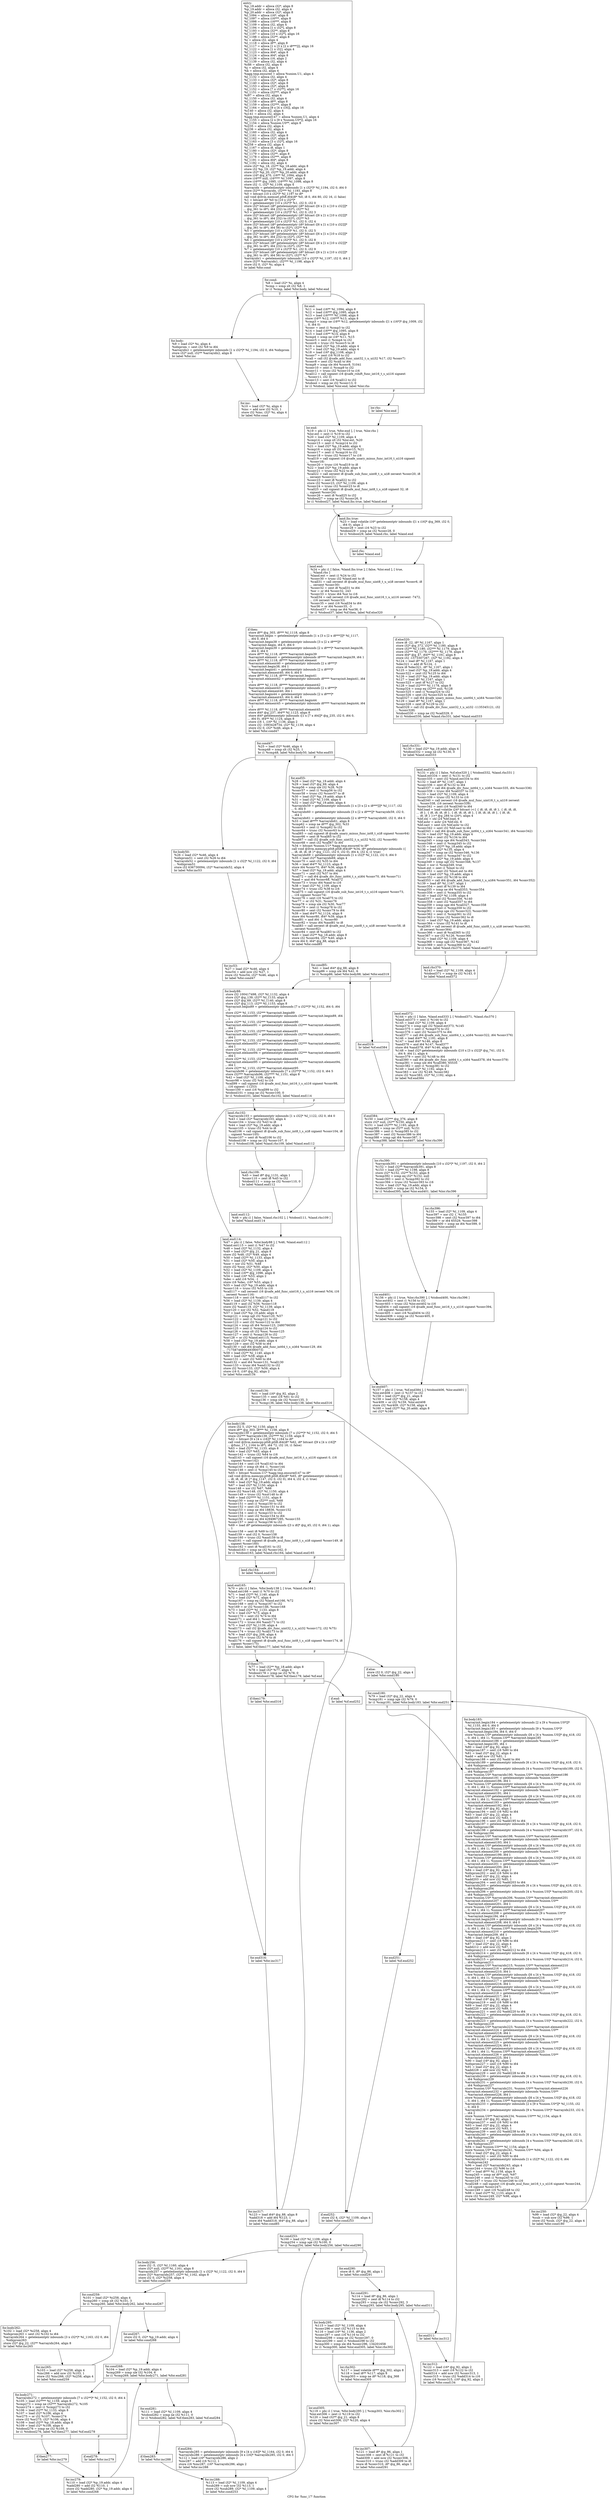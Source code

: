 digraph "CFG for 'func_17' function" {
	label="CFG for 'func_17' function";

	Node0xa60fae0 [shape=record,label="{entry:\l  %p_18.addr = alloca i32*, align 8\l  %p_19.addr = alloca i32, align 4\l  %p_20.addr = alloca i32*, align 8\l  %l_1094 = alloca i16*, align 8\l  %l_1097 = alloca i16***, align 8\l  %l_1098 = alloca i16***, align 8\l  %l_1109 = alloca i32, align 4\l  %l_1194 = alloca [1 x i32*], align 8\l  %l_1193 = alloca i32**, align 8\l  %l_1197 = alloca [10 x i32*], align 16\l  %l_1198 = alloca i32**, align 8\l  %i = alloca i32, align 4\l  %l_1118 = alloca i8**, align 8\l  %l_1117 = alloca [1 x [3 x [2 x i8***]]], align 16\l  %l_1122 = alloca [1 x i32], align 4\l  %l_1123 = alloca i64*, align 8\l  %l_1124 = alloca i64*, align 8\l  %l_1136 = alloca i16, align 2\l  %l_1139 = alloca i32, align 4\l  %i46 = alloca i32, align 4\l  %j = alloca i32, align 4\l  %k = alloca i32, align 4\l  %agg.tmp.ensured = alloca %union.U1, align 4\l  %l_1132 = alloca i32, align 4\l  %l_1133 = alloca i32*, align 8\l  %l_1140 = alloca i32*, align 8\l  %l_1153 = alloca i32*, align 8\l  %l_1152 = alloca [7 x i32**], align 16\l  %l_1151 = alloca i32***, align 8\l  %i97 = alloca i32, align 4\l  %l_1150 = alloca i32, align 4\l  %l_1158 = alloca i8**, align 8\l  %l_1159 = alloca i32***, align 8\l  %l_1164 = alloca [9 x [4 x i16]], align 16\l  %i140 = alloca i32, align 4\l  %j141 = alloca i32, align 4\l  %agg.tmp.ensured147 = alloca %union.U1, align 4\l  %l_1155 = alloca [2 x [9 x %union.U0*]], align 16\l  %l_1154 = alloca %union.U0**, align 8\l  %i235 = alloca i32, align 4\l  %j236 = alloca i32, align 4\l  %l_1160 = alloca i32, align 4\l  %l_1161 = alloca i32*, align 8\l  %l_1162 = alloca i32*, align 8\l  %l_1163 = alloca [3 x i32*], align 16\l  %i258 = alloca i32, align 4\l  %l_1167 = alloca i8, align 1\l  %l_1180 = alloca i32*, align 8\l  %l_1179 = alloca i32**, align 8\l  %l_1178 = alloca i32***, align 8\l  %l_1191 = alloca i64*, align 8\l  %l_1192 = alloca i32, align 4\l  store i32* %p_18, i32** %p_18.addr, align 8\l  store i32 %p_19, i32* %p_19.addr, align 4\l  store i32* %p_20, i32** %p_20.addr, align 8\l  store i16* @g_470, i16** %l_1094, align 8\l  store i16*** null, i16**** %l_1097, align 8\l  store i16*** @g_1095, i16**** %l_1098, align 8\l  store i32 -1, i32* %l_1109, align 4\l  %arrayidx = getelementptr inbounds [1 x i32*]* %l_1194, i32 0, i64 0\l  store i32** %arrayidx, i32*** %l_1193, align 8\l  %0 = bitcast [10 x i32*]* %l_1197 to i8*\l  call void @llvm.memset.p0i8.i64(i8* %0, i8 0, i64 80, i32 16, i1 false)\l  %1 = bitcast i8* %0 to [10 x i32*]*\l  %2 = getelementptr [10 x i32*]* %1, i32 0, i32 0\l  store i32* bitcast (i8* getelementptr (i8* bitcast ([6 x [1 x [10 x i32]]]*\l... @g_361 to i8*), i64 232) to i32*), i32** %2\l  %3 = getelementptr [10 x i32*]* %1, i32 0, i32 3\l  store i32* bitcast (i8* getelementptr (i8* bitcast ([6 x [1 x [10 x i32]]]*\l... @g_361 to i8*), i64 232) to i32*), i32** %3\l  %4 = getelementptr [10 x i32*]* %1, i32 0, i32 4\l  store i32* bitcast (i8* getelementptr (i8* bitcast ([6 x [1 x [10 x i32]]]*\l... @g_361 to i8*), i64 56) to i32*), i32** %4\l  %5 = getelementptr [10 x i32*]* %1, i32 0, i32 5\l  store i32* bitcast (i8* getelementptr (i8* bitcast ([6 x [1 x [10 x i32]]]*\l... @g_361 to i8*), i64 232) to i32*), i32** %5\l  %6 = getelementptr [10 x i32*]* %1, i32 0, i32 8\l  store i32* bitcast (i8* getelementptr (i8* bitcast ([6 x [1 x [10 x i32]]]*\l... @g_361 to i8*), i64 232) to i32*), i32** %6\l  %7 = getelementptr [10 x i32*]* %1, i32 0, i32 9\l  store i32* bitcast (i8* getelementptr (i8* bitcast ([6 x [1 x [10 x i32]]]*\l... @g_361 to i8*), i64 56) to i32*), i32** %7\l  %arrayidx1 = getelementptr inbounds [10 x i32*]* %l_1197, i32 0, i64 2\l  store i32** %arrayidx1, i32*** %l_1198, align 8\l  store i32 0, i32* %i, align 4\l  br label %for.cond\l}"];
	Node0xa60fae0 -> Node0xa60fb10;
	Node0xa60fb10 [shape=record,label="{for.cond:                                         \l  %8 = load i32* %i, align 4\l  %cmp = icmp slt i32 %8, 1\l  br i1 %cmp, label %for.body, label %for.end\l|{<s0>T|<s1>F}}"];
	Node0xa60fb10:s0 -> Node0xa60fb40;
	Node0xa60fb10:s1 -> Node0xa60fba0;
	Node0xa60fb40 [shape=record,label="{for.body:                                         \l  %9 = load i32* %i, align 4\l  %idxprom = sext i32 %9 to i64\l  %arrayidx2 = getelementptr inbounds [1 x i32*]* %l_1194, i32 0, i64 %idxprom\l  store i32* null, i32** %arrayidx2, align 8\l  br label %for.inc\l}"];
	Node0xa60fb40 -> Node0xa60fb70;
	Node0xa60fb70 [shape=record,label="{for.inc:                                          \l  %10 = load i32* %i, align 4\l  %inc = add nsw i32 %10, 1\l  store i32 %inc, i32* %i, align 4\l  br label %for.cond\l}"];
	Node0xa60fb70 -> Node0xa60fb10;
	Node0xa60fba0 [shape=record,label="{for.end:                                          \l  %11 = load i16** %l_1094, align 8\l  %12 = load i16*** @g_1095, align 8\l  %13 = load i16**** %l_1098, align 8\l  store i16** %12, i16*** %13, align 8\l  %cmp3 = icmp ne i16** %12, getelementptr inbounds ([1 x i16*]* @g_1009, i32\l... 0, i64 0)\l  %conv = zext i1 %cmp3 to i32\l  %14 = load i16*** @g_1095, align 8\l  %15 = load i16** %14, align 8\l  %cmp4 = icmp ne i16* %11, %15\l  %conv5 = zext i1 %cmp4 to i32\l  %conv6 = trunc i32 %conv5 to i8\l  %16 = load i32* %p_19.addr, align 4\l  %17 = load i32* %p_19.addr, align 4\l  %18 = load i16* @g_1108, align 2\l  %conv7 = zext i16 %18 to i32\l  %call = call i32 @safe_add_func_uint32_t_u_u(i32 %17, i32 %conv7)\l  %conv8 = zext i32 %call to i64\l  %cmp9 = icmp sle i64 %conv8, 51041\l  %conv10 = zext i1 %cmp9 to i32\l  %conv11 = trunc i32 %conv10 to i16\l  %call12 = call signext i16 @safe_rshift_func_int16_t_s_u(i16 signext\l... %conv11, i32 3)\l  %conv13 = sext i16 %call12 to i32\l  %tobool = icmp ne i32 %conv13, 0\l  br i1 %tobool, label %lor.end, label %lor.rhs\l|{<s0>T|<s1>F}}"];
	Node0xa60fba0:s0 -> Node0xa60fc00;
	Node0xa60fba0:s1 -> Node0xa60fbd0;
	Node0xa60fbd0 [shape=record,label="{lor.rhs:                                          \l  br label %lor.end\l}"];
	Node0xa60fbd0 -> Node0xa60fc00;
	Node0xa60fc00 [shape=record,label="{lor.end:                                          \l  %19 = phi i1 [ true, %for.end ], [ true, %lor.rhs ]\l  %lor.ext = zext i1 %19 to i32\l  %20 = load i32* %l_1109, align 4\l  %cmp14 = icmp slt i32 %lor.ext, %20\l  %conv15 = zext i1 %cmp14 to i32\l  %21 = load i32* %p_19.addr, align 4\l  %cmp16 = icmp ult i32 %conv15, %21\l  %conv17 = zext i1 %cmp16 to i32\l  %conv18 = trunc i32 %conv17 to i16\l  %call19 = call signext i16 @safe_unary_minus_func_int16_t_s(i16 signext\l... %conv18)\l  %conv20 = trunc i16 %call19 to i8\l  %22 = load i32* %p_19.addr, align 4\l  %conv21 = trunc i32 %22 to i8\l  %call22 = call zeroext i8 @safe_sub_func_uint8_t_u_u(i8 zeroext %conv20, i8\l... zeroext %conv21)\l  %conv23 = zext i8 %call22 to i32\l  store i32 %conv23, i32* %l_1109, align 4\l  %conv24 = trunc i32 %conv23 to i8\l  %call25 = call signext i8 @safe_mul_func_int8_t_s_s(i8 signext 32, i8\l... signext %conv24)\l  %conv26 = sext i8 %call25 to i32\l  %tobool27 = icmp ne i32 %conv26, 0\l  br i1 %tobool27, label %land.lhs.true, label %land.end\l|{<s0>T|<s1>F}}"];
	Node0xa60fc00:s0 -> Node0xa60fc30;
	Node0xa60fc00:s1 -> Node0xa60fc90;
	Node0xa60fc30 [shape=record,label="{land.lhs.true:                                    \l  %23 = load volatile i16* getelementptr inbounds ([1 x i16]* @g_369, i32 0,\l... i64 0), align 2\l  %conv28 = zext i16 %23 to i32\l  %tobool29 = icmp ne i32 %conv28, 0\l  br i1 %tobool29, label %land.rhs, label %land.end\l|{<s0>T|<s1>F}}"];
	Node0xa60fc30:s0 -> Node0xa60fc60;
	Node0xa60fc30:s1 -> Node0xa60fc90;
	Node0xa60fc60 [shape=record,label="{land.rhs:                                         \l  br label %land.end\l}"];
	Node0xa60fc60 -> Node0xa60fc90;
	Node0xa60fc90 [shape=record,label="{land.end:                                         \l  %24 = phi i1 [ false, %land.lhs.true ], [ false, %lor.end ], [ true,\l... %land.rhs ]\l  %land.ext = zext i1 %24 to i32\l  %conv30 = trunc i32 %land.ext to i8\l  %call31 = call zeroext i8 @safe_mul_func_uint8_t_u_u(i8 zeroext %conv6, i8\l... zeroext %conv30)\l  %conv32 = zext i8 %call31 to i64\l  %or = or i64 %conv32, 243\l  %conv33 = trunc i64 %or to i16\l  %call34 = call zeroext i16 @safe_mul_func_uint16_t_u_u(i16 zeroext -7472,\l... i16 zeroext %conv33)\l  %conv35 = zext i16 %call34 to i64\l  %or36 = or i64 %conv35, -3\l  %tobool37 = icmp ne i64 %or36, 0\l  br i1 %tobool37, label %if.then, label %if.else320\l|{<s0>T|<s1>F}}"];
	Node0xa60fc90:s0 -> Node0xa60fcc0;
	Node0xa60fc90:s1 -> Node0xa610620;
	Node0xa60fcc0 [shape=record,label="{if.then:                                          \l  store i8** @g_303, i8*** %l_1118, align 8\l  %arrayinit.begin = getelementptr inbounds [1 x [3 x [2 x i8***]]]* %l_1117,\l... i64 0, i64 0\l  %arrayinit.begin38 = getelementptr inbounds [3 x [2 x i8***]]*\l... %arrayinit.begin, i64 0, i64 0\l  %arrayinit.begin39 = getelementptr inbounds [2 x i8***]* %arrayinit.begin38,\l... i64 0, i64 0\l  store i8*** %l_1118, i8**** %arrayinit.begin39\l  %arrayinit.element = getelementptr inbounds i8**** %arrayinit.begin39, i64 1\l  store i8*** %l_1118, i8**** %arrayinit.element\l  %arrayinit.element40 = getelementptr inbounds [2 x i8***]*\l... %arrayinit.begin38, i64 1\l  %arrayinit.begin41 = getelementptr inbounds [2 x i8***]*\l... %arrayinit.element40, i64 0, i64 0\l  store i8*** %l_1118, i8**** %arrayinit.begin41\l  %arrayinit.element42 = getelementptr inbounds i8**** %arrayinit.begin41, i64\l... 1\l  store i8*** %l_1118, i8**** %arrayinit.element42\l  %arrayinit.element43 = getelementptr inbounds [2 x i8***]*\l... %arrayinit.element40, i64 1\l  %arrayinit.begin44 = getelementptr inbounds [2 x i8***]*\l... %arrayinit.element43, i64 0, i64 0\l  store i8*** %l_1118, i8**** %arrayinit.begin44\l  %arrayinit.element45 = getelementptr inbounds i8**** %arrayinit.begin44, i64\l... 1\l  store i8*** %l_1118, i8**** %arrayinit.element45\l  store i64* @g_237, i64** %l_1123, align 8\l  store i64* getelementptr inbounds ([1 x [7 x i64]]* @g_235, i32 0, i64 0,\l... i64 0), i64** %l_1124, align 8\l  store i16 1, i16* %l_1136, align 2\l  store i32 -1093428734, i32* %l_1139, align 4\l  store i32 0, i32* %i46, align 4\l  br label %for.cond47\l}"];
	Node0xa60fcc0 -> Node0xa60fcf0;
	Node0xa60fcf0 [shape=record,label="{for.cond47:                                       \l  %25 = load i32* %i46, align 4\l  %cmp48 = icmp slt i32 %25, 1\l  br i1 %cmp48, label %for.body50, label %for.end55\l|{<s0>T|<s1>F}}"];
	Node0xa60fcf0:s0 -> Node0xa60fd20;
	Node0xa60fcf0:s1 -> Node0xa60fd80;
	Node0xa60fd20 [shape=record,label="{for.body50:                                       \l  %26 = load i32* %i46, align 4\l  %idxprom51 = sext i32 %26 to i64\l  %arrayidx52 = getelementptr inbounds [1 x i32]* %l_1122, i32 0, i64\l... %idxprom51\l  store i32 636730094, i32* %arrayidx52, align 4\l  br label %for.inc53\l}"];
	Node0xa60fd20 -> Node0xa60fd50;
	Node0xa60fd50 [shape=record,label="{for.inc53:                                        \l  %27 = load i32* %i46, align 4\l  %inc54 = add nsw i32 %27, 1\l  store i32 %inc54, i32* %i46, align 4\l  br label %for.cond47\l}"];
	Node0xa60fd50 -> Node0xa60fcf0;
	Node0xa60fd80 [shape=record,label="{for.end55:                                        \l  %28 = load i32* %p_19.addr, align 4\l  %29 = load i32* @g_69, align 4\l  %cmp56 = icmp ule i32 %28, %29\l  %conv57 = zext i1 %cmp56 to i32\l  %conv58 = trunc i32 %conv57 to i8\l  %30 = load i32* %p_19.addr, align 4\l  %31 = load i32* %l_1109, align 4\l  %32 = load i32* %p_19.addr, align 4\l  %arrayidx59 = getelementptr inbounds [1 x [3 x [2 x i8***]]]* %l_1117, i32\l... 0, i64 0\l  %arrayidx60 = getelementptr inbounds [3 x [2 x i8***]]* %arrayidx59, i32 0,\l... i64 1\l  %arrayidx61 = getelementptr inbounds [2 x i8***]* %arrayidx60, i32 0, i64 0\l  %33 = load i8**** %arrayidx61, align 8\l  %cmp62 = icmp ne i8*** @g_302, %33\l  %conv63 = zext i1 %cmp62 to i32\l  %conv64 = trunc i32 %conv63 to i8\l  %call65 = call signext i8 @safe_unary_minus_func_int8_t_s(i8 signext %conv64)\l  %conv66 = sext i8 %call65 to i32\l  %call67 = call i32 @safe_sub_func_uint32_t_u_u(i32 %32, i32 %conv66)\l  %conv68 = zext i32 %call67 to i64\l  %34 = bitcast %union.U1* %agg.tmp.ensured to i8*\l  call void @llvm.memcpy.p0i8.p0i8.i64(i8* %34, i8* getelementptr inbounds (\{\l... i8, i8, i8, i8 \}* @g_1121, i32 0, i32 0), i64 4, i32 4, i1 true)\l  %arrayidx69 = getelementptr inbounds [1 x i32]* %l_1122, i32 0, i64 0\l  %35 = load i32* %arrayidx69, align 4\l  %conv70 = sext i32 %35 to i64\l  %36 = load i64** %l_1123, align 8\l  store i64 %conv70, i64* %36, align 8\l  %37 = load i32* %p_19.addr, align 4\l  %conv71 = zext i32 %37 to i64\l  %call72 = call i64 @safe_div_func_int64_t_s_s(i64 %conv70, i64 %conv71)\l  %and = and i64 %conv68, %call72\l  %conv73 = trunc i64 %and to i16\l  %38 = load i32* %l_1109, align 4\l  %conv74 = trunc i32 %38 to i16\l  %call75 = call signext i16 @safe_sub_func_int16_t_s_s(i16 signext %conv73,\l... i16 signext %conv74)\l  %conv76 = sext i16 %call75 to i32\l  %or77 = or i32 %31, %conv76\l  %cmp78 = icmp ule i32 %30, %or77\l  %conv79 = zext i1 %cmp78 to i32\l  %conv80 = sext i32 %conv79 to i64\l  %39 = load i64** %l_1124, align 8\l  store i64 %conv80, i64* %39, align 8\l  %and81 = and i64 -1, %conv80\l  %conv82 = trunc i64 %and81 to i8\l  %call83 = call zeroext i8 @safe_mul_func_uint8_t_u_u(i8 zeroext %conv58, i8\l... zeroext %conv82)\l  %conv84 = zext i8 %call83 to i32\l  %40 = load i32** %p_18.addr, align 8\l  store i32 %conv84, i32* %40, align 4\l  store i64 0, i64* @g_88, align 8\l  br label %for.cond85\l}"];
	Node0xa60fd80 -> Node0xa60fdb0;
	Node0xa60fdb0 [shape=record,label="{for.cond85:                                       \l  %41 = load i64* @g_88, align 8\l  %cmp86 = icmp ule i64 %41, 6\l  br i1 %cmp86, label %for.body88, label %for.end319\l|{<s0>T|<s1>F}}"];
	Node0xa60fdb0:s0 -> Node0xa60fde0;
	Node0xa60fdb0:s1 -> Node0xa6105f0;
	Node0xa60fde0 [shape=record,label="{for.body88:                                       \l  store i32 100417498, i32* %l_1132, align 4\l  store i32* @g_139, i32** %l_1133, align 8\l  store i32* @g_69, i32** %l_1140, align 8\l  store i32* @g_113, i32** %l_1153, align 8\l  %arrayinit.begin89 = getelementptr inbounds [7 x i32**]* %l_1152, i64 0, i64\l... 0\l  store i32** %l_1153, i32*** %arrayinit.begin89\l  %arrayinit.element90 = getelementptr inbounds i32*** %arrayinit.begin89, i64\l... 1\l  store i32** %l_1153, i32*** %arrayinit.element90\l  %arrayinit.element91 = getelementptr inbounds i32*** %arrayinit.element90,\l... i64 1\l  store i32** %l_1153, i32*** %arrayinit.element91\l  %arrayinit.element92 = getelementptr inbounds i32*** %arrayinit.element91,\l... i64 1\l  store i32** %l_1153, i32*** %arrayinit.element92\l  %arrayinit.element93 = getelementptr inbounds i32*** %arrayinit.element92,\l... i64 1\l  store i32** %l_1153, i32*** %arrayinit.element93\l  %arrayinit.element94 = getelementptr inbounds i32*** %arrayinit.element93,\l... i64 1\l  store i32** %l_1153, i32*** %arrayinit.element94\l  %arrayinit.element95 = getelementptr inbounds i32*** %arrayinit.element94,\l... i64 1\l  store i32** %l_1153, i32*** %arrayinit.element95\l  %arrayidx96 = getelementptr inbounds [7 x i32**]* %l_1152, i32 0, i64 5\l  store i32*** %arrayidx96, i32**** %l_1151, align 8\l  %42 = load i32* %l_1109, align 4\l  %conv98 = trunc i32 %42 to i16\l  %call99 = call signext i16 @safe_mul_func_int16_t_s_s(i16 signext %conv98,\l... i16 signext -11253)\l  %conv100 = sext i16 %call99 to i32\l  %tobool101 = icmp ne i32 %conv100, 0\l  br i1 %tobool101, label %land.rhs102, label %land.end114\l|{<s0>T|<s1>F}}"];
	Node0xa60fde0:s0 -> Node0xa60fe10;
	Node0xa60fde0:s1 -> Node0xa60fea0;
	Node0xa60fe10 [shape=record,label="{land.rhs102:                                      \l  %arrayidx103 = getelementptr inbounds [1 x i32]* %l_1122, i32 0, i64 0\l  %43 = load i32* %arrayidx103, align 4\l  %conv104 = trunc i32 %43 to i8\l  %44 = load i32* %p_19.addr, align 4\l  %conv105 = trunc i32 %44 to i8\l  %call106 = call signext i8 @safe_sub_func_int8_t_s_s(i8 signext %conv104, i8\l... signext %conv105)\l  %conv107 = sext i8 %call106 to i32\l  %tobool108 = icmp ne i32 %conv107, 0\l  br i1 %tobool108, label %land.rhs109, label %land.end112\l|{<s0>T|<s1>F}}"];
	Node0xa60fe10:s0 -> Node0xa60fe40;
	Node0xa60fe10:s1 -> Node0xa60fe70;
	Node0xa60fe40 [shape=record,label="{land.rhs109:                                      \l  %45 = load i8* @g_1131, align 1\l  %conv110 = zext i8 %45 to i32\l  %tobool111 = icmp ne i32 %conv110, 0\l  br label %land.end112\l}"];
	Node0xa60fe40 -> Node0xa60fe70;
	Node0xa60fe70 [shape=record,label="{land.end112:                                      \l  %46 = phi i1 [ false, %land.rhs102 ], [ %tobool111, %land.rhs109 ]\l  br label %land.end114\l}"];
	Node0xa60fe70 -> Node0xa60fea0;
	Node0xa60fea0 [shape=record,label="{land.end114:                                      \l  %47 = phi i1 [ false, %for.body88 ], [ %46, %land.end112 ]\l  %land.ext115 = zext i1 %47 to i32\l  %48 = load i32* %l_1132, align 4\l  %49 = load i32** @g_21, align 8\l  store i32 %48, i32* %49, align 4\l  %50 = load i32** %l_1133, align 8\l  %51 = load i32* %50, align 4\l  %xor = xor i32 %51, %48\l  store i32 %xor, i32* %50, align 4\l  %52 = load i32* %l_1109, align 4\l  %53 = load i16** @g_1096, align 8\l  %54 = load i16* %53, align 2\l  %dec = add i16 %54, -1\l  store i16 %dec, i16* %53, align 2\l  %55 = load i32* %p_19.addr, align 4\l  %conv116 = trunc i32 %55 to i16\l  %call117 = call zeroext i16 @safe_add_func_uint16_t_u_u(i16 zeroext %54, i16\l... zeroext %conv116)\l  %conv118 = zext i16 %call117 to i32\l  %56 = load i32* %l_1139, align 4\l  %and119 = and i32 %56, %conv118\l  store i32 %and119, i32* %l_1139, align 4\l  %xor120 = xor i32 %52, %and119\l  %57 = load i32* %p_19.addr, align 4\l  %cmp121 = icmp ugt i32 %xor120, %57\l  %conv122 = zext i1 %cmp121 to i32\l  %conv123 = sext i32 %conv122 to i64\l  %cmp124 = icmp slt i64 %conv123, 2480766500\l  %conv125 = zext i1 %cmp124 to i32\l  %cmp126 = icmp slt i32 %xor, %conv125\l  %conv127 = zext i1 %cmp126 to i32\l  %or128 = or i32 %land.ext115, %conv127\l  %58 = load i32* %p_19.addr, align 4\l  %conv129 = zext i32 %58 to i64\l  %call130 = call i64 @safe_add_func_int64_t_s_s(i64 %conv129, i64\l... -7175874699649390073)\l  %59 = load i32** %l_1140, align 8\l  %60 = load i32* %59, align 4\l  %conv131 = sext i32 %60 to i64\l  %and132 = and i64 %conv131, %call130\l  %conv133 = trunc i64 %and132 to i32\l  store i32 %conv133, i32* %59, align 4\l  store i16 0, i16* @g_92, align 2\l  br label %for.cond134\l}"];
	Node0xa60fea0 -> Node0xa60fed0;
	Node0xa60fed0 [shape=record,label="{for.cond134:                                      \l  %61 = load i16* @g_92, align 2\l  %conv135 = sext i16 %61 to i32\l  %cmp136 = icmp sle i32 %conv135, 3\l  br i1 %cmp136, label %for.body138, label %for.end316\l|{<s0>T|<s1>F}}"];
	Node0xa60fed0:s0 -> Node0xa60ff00;
	Node0xa60fed0:s1 -> Node0xa610590;
	Node0xa60ff00 [shape=record,label="{for.body138:                                      \l  store i32 5, i32* %l_1150, align 4\l  store i8** @g_303, i8*** %l_1158, align 8\l  %arrayidx139 = getelementptr inbounds [7 x i32**]* %l_1152, i32 0, i64 5\l  store i32*** %arrayidx139, i32**** %l_1159, align 8\l  %62 = bitcast [9 x [4 x i16]]* %l_1164 to i8*\l  call void @llvm.memcpy.p0i8.p0i8.i64(i8* %62, i8* bitcast ([9 x [4 x i16]]*\l... @func_17.l_1164 to i8*), i64 72, i32 16, i1 false)\l  %63 = load i32** %l_1133, align 8\l  %64 = load i32* %63, align 4\l  %conv142 = trunc i32 %64 to i16\l  %call143 = call signext i16 @safe_mul_func_int16_t_s_s(i16 signext 0, i16\l... signext %conv142)\l  %conv144 = sext i16 %call143 to i64\l  %cmp145 = icmp slt i64 -1, %conv144\l  %conv146 = zext i1 %cmp145 to i32\l  %65 = bitcast %union.U1* %agg.tmp.ensured147 to i8*\l  call void @llvm.memcpy.p0i8.p0i8.i64(i8* %65, i8* getelementptr inbounds (\{\l... i8, i8, i8, i8 \}* @g_1147, i32 0, i32 0), i64 4, i32 4, i1 true)\l  %66 = load i32* %p_19.addr, align 4\l  %67 = load i32* %l_1150, align 4\l  %xor148 = xor i32 %67, %66\l  store i32 %xor148, i32* %l_1150, align 4\l  %conv149 = trunc i32 %xor148 to i8\l  %68 = load i32**** %l_1151, align 8\l  %cmp150 = icmp ne i32*** null, %68\l  %conv151 = zext i1 %cmp150 to i32\l  %conv152 = sext i32 %conv151 to i64\l  %cmp153 = icmp ne i64 18836, %conv152\l  %conv154 = zext i1 %cmp153 to i32\l  %conv155 = sext i32 %conv154 to i64\l  %cmp156 = icmp eq i64 4294967295, %conv155\l  %conv157 = zext i1 %cmp156 to i32\l  %69 = load i8* getelementptr inbounds ([3 x i8]* @g_45, i32 0, i64 1), align\l... 1\l  %conv158 = sext i8 %69 to i32\l  %and159 = and i32 0, %conv158\l  %conv160 = trunc i32 %and159 to i8\l  %call161 = call signext i8 @safe_mul_func_int8_t_s_s(i8 signext %conv149, i8\l... signext %conv160)\l  %conv162 = sext i8 %call161 to i32\l  %tobool163 = icmp ne i32 %conv162, 0\l  br i1 %tobool163, label %land.rhs164, label %land.end165\l|{<s0>T|<s1>F}}"];
	Node0xa60ff00:s0 -> Node0xa60ff30;
	Node0xa60ff00:s1 -> Node0xa60ff60;
	Node0xa60ff30 [shape=record,label="{land.rhs164:                                      \l  br label %land.end165\l}"];
	Node0xa60ff30 -> Node0xa60ff60;
	Node0xa60ff60 [shape=record,label="{land.end165:                                      \l  %70 = phi i1 [ false, %for.body138 ], [ true, %land.rhs164 ]\l  %land.ext166 = zext i1 %70 to i32\l  %71 = load i32** %l_1140, align 8\l  %72 = load i32* %71, align 4\l  %cmp167 = icmp eq i32 %land.ext166, %72\l  %conv168 = zext i1 %cmp167 to i32\l  %or169 = or i32 %conv146, %conv168\l  %73 = load i32** %l_1133, align 8\l  %74 = load i32* %73, align 4\l  %conv170 = sext i32 %74 to i64\l  %and171 = and i64 1, %conv170\l  %conv172 = trunc i64 %and171 to i32\l  %75 = load i32* %l_1139, align 4\l  %call173 = call i32 @safe_div_func_uint32_t_u_u(i32 %conv172, i32 %75)\l  %conv174 = trunc i32 %call173 to i8\l  %76 = load i32* @g_208, align 4\l  %conv175 = trunc i32 %76 to i8\l  %call176 = call signext i8 @safe_mul_func_int8_t_s_s(i8 signext %conv174, i8\l... signext %conv175)\l  br i1 false, label %if.then177, label %if.else\l|{<s0>T|<s1>F}}"];
	Node0xa60ff60:s0 -> Node0xa60ff90;
	Node0xa60ff60:s1 -> Node0xa610020;
	Node0xa60ff90 [shape=record,label="{if.then177:                                       \l  %77 = load i32** %p_18.addr, align 8\l  %78 = load i32* %77, align 4\l  %tobool178 = icmp ne i32 %78, 0\l  br i1 %tobool178, label %if.then179, label %if.end\l|{<s0>T|<s1>F}}"];
	Node0xa60ff90:s0 -> Node0xa60ffc0;
	Node0xa60ff90:s1 -> Node0xa60fff0;
	Node0xa60ffc0 [shape=record,label="{if.then179:                                       \l  br label %for.end316\l}"];
	Node0xa60ffc0 -> Node0xa610590;
	Node0xa60fff0 [shape=record,label="{if.end:                                           \l  br label %if.end252\l}"];
	Node0xa60fff0 -> Node0xa610110;
	Node0xa610020 [shape=record,label="{if.else:                                          \l  store i32 0, i32* @g_22, align 4\l  br label %for.cond180\l}"];
	Node0xa610020 -> Node0xa610050;
	Node0xa610050 [shape=record,label="{for.cond180:                                      \l  %79 = load i32* @g_22, align 4\l  %cmp181 = icmp sge i32 %79, 0\l  br i1 %cmp181, label %for.body183, label %for.end251\l|{<s0>T|<s1>F}}"];
	Node0xa610050:s0 -> Node0xa610080;
	Node0xa610050:s1 -> Node0xa6100e0;
	Node0xa610080 [shape=record,label="{for.body183:                                      \l  %arrayinit.begin184 = getelementptr inbounds [2 x [9 x %union.U0*]]*\l... %l_1155, i64 0, i64 0\l  %arrayinit.begin185 = getelementptr inbounds [9 x %union.U0*]*\l... %arrayinit.begin184, i64 0, i64 0\l  store %union.U0* getelementptr inbounds ([6 x [4 x %union.U0]]* @g_418, i32\l... 0, i64 1, i64 1), %union.U0** %arrayinit.begin185\l  %arrayinit.element186 = getelementptr inbounds %union.U0**\l... %arrayinit.begin185, i64 1\l  %80 = load i16* @g_92, align 2\l  %idxprom187 = sext i16 %80 to i64\l  %81 = load i32* @g_22, align 4\l  %add = add nsw i32 %81, 1\l  %idxprom188 = sext i32 %add to i64\l  %arrayidx189 = getelementptr inbounds [6 x [4 x %union.U0]]* @g_418, i32 0,\l... i64 %idxprom188\l  %arrayidx190 = getelementptr inbounds [4 x %union.U0]* %arrayidx189, i32 0,\l... i64 %idxprom187\l  store %union.U0* %arrayidx190, %union.U0** %arrayinit.element186\l  %arrayinit.element191 = getelementptr inbounds %union.U0**\l... %arrayinit.element186, i64 1\l  store %union.U0* getelementptr inbounds ([6 x [4 x %union.U0]]* @g_418, i32\l... 0, i64 1, i64 1), %union.U0** %arrayinit.element191\l  %arrayinit.element192 = getelementptr inbounds %union.U0**\l... %arrayinit.element191, i64 1\l  store %union.U0* getelementptr inbounds ([6 x [4 x %union.U0]]* @g_418, i32\l... 0, i64 1, i64 1), %union.U0** %arrayinit.element192\l  %arrayinit.element193 = getelementptr inbounds %union.U0**\l... %arrayinit.element192, i64 1\l  %82 = load i16* @g_92, align 2\l  %idxprom194 = sext i16 %82 to i64\l  %83 = load i32* @g_22, align 4\l  %add195 = add nsw i32 %83, 1\l  %idxprom196 = sext i32 %add195 to i64\l  %arrayidx197 = getelementptr inbounds [6 x [4 x %union.U0]]* @g_418, i32 0,\l... i64 %idxprom196\l  %arrayidx198 = getelementptr inbounds [4 x %union.U0]* %arrayidx197, i32 0,\l... i64 %idxprom194\l  store %union.U0* %arrayidx198, %union.U0** %arrayinit.element193\l  %arrayinit.element199 = getelementptr inbounds %union.U0**\l... %arrayinit.element193, i64 1\l  store %union.U0* getelementptr inbounds ([6 x [4 x %union.U0]]* @g_418, i32\l... 0, i64 1, i64 1), %union.U0** %arrayinit.element199\l  %arrayinit.element200 = getelementptr inbounds %union.U0**\l... %arrayinit.element199, i64 1\l  store %union.U0* getelementptr inbounds ([6 x [4 x %union.U0]]* @g_418, i32\l... 0, i64 1, i64 1), %union.U0** %arrayinit.element200\l  %arrayinit.element201 = getelementptr inbounds %union.U0**\l... %arrayinit.element200, i64 1\l  %84 = load i16* @g_92, align 2\l  %idxprom202 = sext i16 %84 to i64\l  %85 = load i32* @g_22, align 4\l  %add203 = add nsw i32 %85, 1\l  %idxprom204 = sext i32 %add203 to i64\l  %arrayidx205 = getelementptr inbounds [6 x [4 x %union.U0]]* @g_418, i32 0,\l... i64 %idxprom204\l  %arrayidx206 = getelementptr inbounds [4 x %union.U0]* %arrayidx205, i32 0,\l... i64 %idxprom202\l  store %union.U0* %arrayidx206, %union.U0** %arrayinit.element201\l  %arrayinit.element207 = getelementptr inbounds %union.U0**\l... %arrayinit.element201, i64 1\l  store %union.U0* getelementptr inbounds ([6 x [4 x %union.U0]]* @g_418, i32\l... 0, i64 1, i64 1), %union.U0** %arrayinit.element207\l  %arrayinit.element208 = getelementptr inbounds [9 x %union.U0*]*\l... %arrayinit.begin184, i64 1\l  %arrayinit.begin209 = getelementptr inbounds [9 x %union.U0*]*\l... %arrayinit.element208, i64 0, i64 0\l  store %union.U0* getelementptr inbounds ([6 x [4 x %union.U0]]* @g_418, i32\l... 0, i64 1, i64 1), %union.U0** %arrayinit.begin209\l  %arrayinit.element210 = getelementptr inbounds %union.U0**\l... %arrayinit.begin209, i64 1\l  %86 = load i16* @g_92, align 2\l  %idxprom211 = sext i16 %86 to i64\l  %87 = load i32* @g_22, align 4\l  %add212 = add nsw i32 %87, 1\l  %idxprom213 = sext i32 %add212 to i64\l  %arrayidx214 = getelementptr inbounds [6 x [4 x %union.U0]]* @g_418, i32 0,\l... i64 %idxprom213\l  %arrayidx215 = getelementptr inbounds [4 x %union.U0]* %arrayidx214, i32 0,\l... i64 %idxprom211\l  store %union.U0* %arrayidx215, %union.U0** %arrayinit.element210\l  %arrayinit.element216 = getelementptr inbounds %union.U0**\l... %arrayinit.element210, i64 1\l  store %union.U0* getelementptr inbounds ([6 x [4 x %union.U0]]* @g_418, i32\l... 0, i64 1, i64 1), %union.U0** %arrayinit.element216\l  %arrayinit.element217 = getelementptr inbounds %union.U0**\l... %arrayinit.element216, i64 1\l  store %union.U0* getelementptr inbounds ([6 x [4 x %union.U0]]* @g_418, i32\l... 0, i64 1, i64 1), %union.U0** %arrayinit.element217\l  %arrayinit.element218 = getelementptr inbounds %union.U0**\l... %arrayinit.element217, i64 1\l  %88 = load i16* @g_92, align 2\l  %idxprom219 = sext i16 %88 to i64\l  %89 = load i32* @g_22, align 4\l  %add220 = add nsw i32 %89, 1\l  %idxprom221 = sext i32 %add220 to i64\l  %arrayidx222 = getelementptr inbounds [6 x [4 x %union.U0]]* @g_418, i32 0,\l... i64 %idxprom221\l  %arrayidx223 = getelementptr inbounds [4 x %union.U0]* %arrayidx222, i32 0,\l... i64 %idxprom219\l  store %union.U0* %arrayidx223, %union.U0** %arrayinit.element218\l  %arrayinit.element224 = getelementptr inbounds %union.U0**\l... %arrayinit.element218, i64 1\l  store %union.U0* getelementptr inbounds ([6 x [4 x %union.U0]]* @g_418, i32\l... 0, i64 1, i64 1), %union.U0** %arrayinit.element224\l  %arrayinit.element225 = getelementptr inbounds %union.U0**\l... %arrayinit.element224, i64 1\l  store %union.U0* getelementptr inbounds ([6 x [4 x %union.U0]]* @g_418, i32\l... 0, i64 1, i64 1), %union.U0** %arrayinit.element225\l  %arrayinit.element226 = getelementptr inbounds %union.U0**\l... %arrayinit.element225, i64 1\l  %90 = load i16* @g_92, align 2\l  %idxprom227 = sext i16 %90 to i64\l  %91 = load i32* @g_22, align 4\l  %add228 = add nsw i32 %91, 1\l  %idxprom229 = sext i32 %add228 to i64\l  %arrayidx230 = getelementptr inbounds [6 x [4 x %union.U0]]* @g_418, i32 0,\l... i64 %idxprom229\l  %arrayidx231 = getelementptr inbounds [4 x %union.U0]* %arrayidx230, i32 0,\l... i64 %idxprom227\l  store %union.U0* %arrayidx231, %union.U0** %arrayinit.element226\l  %arrayinit.element232 = getelementptr inbounds %union.U0**\l... %arrayinit.element226, i64 1\l  store %union.U0* getelementptr inbounds ([6 x [4 x %union.U0]]* @g_418, i32\l... 0, i64 1, i64 1), %union.U0** %arrayinit.element232\l  %arrayidx233 = getelementptr inbounds [2 x [9 x %union.U0*]]* %l_1155, i32\l... 0, i64 0\l  %arrayidx234 = getelementptr inbounds [9 x %union.U0*]* %arrayidx233, i32 0,\l... i64 2\l  store %union.U0** %arrayidx234, %union.U0*** %l_1154, align 8\l  %92 = load i16* @g_92, align 2\l  %idxprom237 = sext i16 %92 to i64\l  %93 = load i32* @g_22, align 4\l  %add238 = add nsw i32 %93, 1\l  %idxprom239 = sext i32 %add238 to i64\l  %arrayidx240 = getelementptr inbounds [6 x [4 x %union.U0]]* @g_418, i32 0,\l... i64 %idxprom239\l  %arrayidx241 = getelementptr inbounds [4 x %union.U0]* %arrayidx240, i32 0,\l... i64 %idxprom237\l  %94 = load %union.U0*** %l_1154, align 8\l  store %union.U0* %arrayidx241, %union.U0** %94, align 8\l  %95 = load i32* @g_22, align 4\l  %idxprom242 = sext i32 %95 to i64\l  %arrayidx243 = getelementptr inbounds [1 x i32]* %l_1122, i32 0, i64\l... %idxprom242\l  %96 = load i32* %arrayidx243, align 4\l  %conv244 = trunc i32 %96 to i16\l  %97 = load i8*** %l_1158, align 8\l  %cmp245 = icmp ne i8** null, %97\l  %conv246 = zext i1 %cmp245 to i32\l  %conv247 = trunc i32 %conv246 to i16\l  %call248 = call signext i16 @safe_mul_func_int16_t_s_s(i16 signext %conv244,\l... i16 signext %conv247)\l  %conv249 = sext i16 %call248 to i32\l  %98 = load i32** %l_1133, align 8\l  store i32 %conv249, i32* %98, align 4\l  br label %for.inc250\l}"];
	Node0xa610080 -> Node0xa6100b0;
	Node0xa6100b0 [shape=record,label="{for.inc250:                                       \l  %99 = load i32* @g_22, align 4\l  %sub = sub nsw i32 %99, 1\l  store i32 %sub, i32* @g_22, align 4\l  br label %for.cond180\l}"];
	Node0xa6100b0 -> Node0xa610050;
	Node0xa6100e0 [shape=record,label="{for.end251:                                       \l  br label %if.end252\l}"];
	Node0xa6100e0 -> Node0xa610110;
	Node0xa610110 [shape=record,label="{if.end252:                                        \l  store i32 4, i32* %l_1109, align 4\l  br label %for.cond253\l}"];
	Node0xa610110 -> Node0xa610140;
	Node0xa610140 [shape=record,label="{for.cond253:                                      \l  %100 = load i32* %l_1109, align 4\l  %cmp254 = icmp sge i32 %100, 0\l  br i1 %cmp254, label %for.body256, label %for.end290\l|{<s0>T|<s1>F}}"];
	Node0xa610140:s0 -> Node0xa610170;
	Node0xa610140:s1 -> Node0xa610410;
	Node0xa610170 [shape=record,label="{for.body256:                                      \l  store i32 -5, i32* %l_1160, align 4\l  store i32* null, i32** %l_1161, align 8\l  %arrayidx257 = getelementptr inbounds [1 x i32]* %l_1122, i32 0, i64 0\l  store i32* %arrayidx257, i32** %l_1162, align 8\l  store i32 0, i32* %i258, align 4\l  br label %for.cond259\l}"];
	Node0xa610170 -> Node0xa6101a0;
	Node0xa6101a0 [shape=record,label="{for.cond259:                                      \l  %101 = load i32* %i258, align 4\l  %cmp260 = icmp slt i32 %101, 3\l  br i1 %cmp260, label %for.body262, label %for.end267\l|{<s0>T|<s1>F}}"];
	Node0xa6101a0:s0 -> Node0xa6101d0;
	Node0xa6101a0:s1 -> Node0xa610230;
	Node0xa6101d0 [shape=record,label="{for.body262:                                      \l  %102 = load i32* %i258, align 4\l  %idxprom263 = sext i32 %102 to i64\l  %arrayidx264 = getelementptr inbounds [3 x i32*]* %l_1163, i32 0, i64\l... %idxprom263\l  store i32* @g_22, i32** %arrayidx264, align 8\l  br label %for.inc265\l}"];
	Node0xa6101d0 -> Node0xa610200;
	Node0xa610200 [shape=record,label="{for.inc265:                                       \l  %103 = load i32* %i258, align 4\l  %inc266 = add nsw i32 %103, 1\l  store i32 %inc266, i32* %i258, align 4\l  br label %for.cond259\l}"];
	Node0xa610200 -> Node0xa6101a0;
	Node0xa610230 [shape=record,label="{for.end267:                                       \l  store i32 0, i32* %p_19.addr, align 4\l  br label %for.cond268\l}"];
	Node0xa610230 -> Node0xa610260;
	Node0xa610260 [shape=record,label="{for.cond268:                                      \l  %104 = load i32* %p_19.addr, align 4\l  %cmp269 = icmp ule i32 %104, 6\l  br i1 %cmp269, label %for.body271, label %for.end281\l|{<s0>T|<s1>F}}"];
	Node0xa610260:s0 -> Node0xa610290;
	Node0xa610260:s1 -> Node0xa610350;
	Node0xa610290 [shape=record,label="{for.body271:                                      \l  %arrayidx272 = getelementptr inbounds [7 x i32**]* %l_1152, i32 0, i64 4\l  %105 = load i32**** %l_1159, align 8\l  %cmp273 = icmp ne i32*** %arrayidx272, %105\l  %conv274 = zext i1 %cmp273 to i32\l  %106 = load i32** %l_1133, align 8\l  %107 = load i32* %106, align 4\l  %or275 = or i32 %107, %conv274\l  store i32 %or275, i32* %106, align 4\l  %108 = load i32** %p_18.addr, align 8\l  %109 = load i32* %108, align 4\l  %tobool276 = icmp ne i32 %109, 0\l  br i1 %tobool276, label %if.then277, label %if.end278\l|{<s0>T|<s1>F}}"];
	Node0xa610290:s0 -> Node0xa6102c0;
	Node0xa610290:s1 -> Node0xa6102f0;
	Node0xa6102c0 [shape=record,label="{if.then277:                                       \l  br label %for.inc279\l}"];
	Node0xa6102c0 -> Node0xa610320;
	Node0xa6102f0 [shape=record,label="{if.end278:                                        \l  br label %for.inc279\l}"];
	Node0xa6102f0 -> Node0xa610320;
	Node0xa610320 [shape=record,label="{for.inc279:                                       \l  %110 = load i32* %p_19.addr, align 4\l  %add280 = add i32 %110, 1\l  store i32 %add280, i32* %p_19.addr, align 4\l  br label %for.cond268\l}"];
	Node0xa610320 -> Node0xa610260;
	Node0xa610350 [shape=record,label="{for.end281:                                       \l  %111 = load i32* %l_1109, align 4\l  %tobool282 = icmp ne i32 %111, 0\l  br i1 %tobool282, label %if.then283, label %if.end284\l|{<s0>T|<s1>F}}"];
	Node0xa610350:s0 -> Node0xa610380;
	Node0xa610350:s1 -> Node0xa6103b0;
	Node0xa610380 [shape=record,label="{if.then283:                                       \l  br label %for.inc288\l}"];
	Node0xa610380 -> Node0xa6103e0;
	Node0xa6103b0 [shape=record,label="{if.end284:                                        \l  %arrayidx285 = getelementptr inbounds [9 x [4 x i16]]* %l_1164, i32 0, i64 4\l  %arrayidx286 = getelementptr inbounds [4 x i16]* %arrayidx285, i32 0, i64 3\l  %112 = load i16* %arrayidx286, align 2\l  %inc287 = add i16 %112, 1\l  store i16 %inc287, i16* %arrayidx286, align 2\l  br label %for.inc288\l}"];
	Node0xa6103b0 -> Node0xa6103e0;
	Node0xa6103e0 [shape=record,label="{for.inc288:                                       \l  %113 = load i32* %l_1109, align 4\l  %sub289 = sub nsw i32 %113, 1\l  store i32 %sub289, i32* %l_1109, align 4\l  br label %for.cond253\l}"];
	Node0xa6103e0 -> Node0xa610140;
	Node0xa610410 [shape=record,label="{for.end290:                                       \l  store i8 0, i8* @g_86, align 1\l  br label %for.cond291\l}"];
	Node0xa610410 -> Node0xa610440;
	Node0xa610440 [shape=record,label="{for.cond291:                                      \l  %114 = load i8* @g_86, align 1\l  %conv292 = zext i8 %114 to i32\l  %cmp293 = icmp sle i32 %conv292, 3\l  br i1 %cmp293, label %for.body295, label %for.end311\l|{<s0>T|<s1>F}}"];
	Node0xa610440:s0 -> Node0xa610470;
	Node0xa610440:s1 -> Node0xa610530;
	Node0xa610470 [shape=record,label="{for.body295:                                      \l  %115 = load i32* %l_1109, align 4\l  %conv296 = sext i32 %115 to i64\l  %116 = load i16* %l_1136, align 2\l  %conv297 = sext i16 %116 to i32\l  %tobool298 = icmp ne i32 %conv297, 0\l  %lor.ext299 = zext i1 %tobool298 to i32\l  %cmp300 = icmp sle i64 %conv296, 134201658\l  br i1 %cmp300, label %lor.end305, label %lor.rhs302\l|{<s0>T|<s1>F}}"];
	Node0xa610470:s0 -> Node0xa6104d0;
	Node0xa610470:s1 -> Node0xa6104a0;
	Node0xa6104a0 [shape=record,label="{lor.rhs302:                                       \l  %117 = load volatile i8*** @g_302, align 8\l  %118 = load i8** %117, align 8\l  %cmp303 = icmp ne i8* %118, @g_368\l  br label %lor.end305\l}"];
	Node0xa6104a0 -> Node0xa6104d0;
	Node0xa6104d0 [shape=record,label="{lor.end305:                                       \l  %119 = phi i1 [ true, %for.body295 ], [ %cmp303, %lor.rhs302 ]\l  %lor.ext306 = zext i1 %119 to i32\l  %120 = load i32** @g_21, align 8\l  store i32 %lor.ext306, i32* %120, align 4\l  br label %for.inc307\l}"];
	Node0xa6104d0 -> Node0xa610500;
	Node0xa610500 [shape=record,label="{for.inc307:                                       \l  %121 = load i8* @g_86, align 1\l  %conv308 = zext i8 %121 to i32\l  %add309 = add nsw i32 %conv308, 1\l  %conv310 = trunc i32 %add309 to i8\l  store i8 %conv310, i8* @g_86, align 1\l  br label %for.cond291\l}"];
	Node0xa610500 -> Node0xa610440;
	Node0xa610530 [shape=record,label="{for.end311:                                       \l  br label %for.inc312\l}"];
	Node0xa610530 -> Node0xa610560;
	Node0xa610560 [shape=record,label="{for.inc312:                                       \l  %122 = load i16* @g_92, align 2\l  %conv313 = sext i16 %122 to i32\l  %add314 = add nsw i32 %conv313, 1\l  %conv315 = trunc i32 %add314 to i16\l  store i16 %conv315, i16* @g_92, align 2\l  br label %for.cond134\l}"];
	Node0xa610560 -> Node0xa60fed0;
	Node0xa610590 [shape=record,label="{for.end316:                                       \l  br label %for.inc317\l}"];
	Node0xa610590 -> Node0xa6105c0;
	Node0xa6105c0 [shape=record,label="{for.inc317:                                       \l  %123 = load i64* @g_88, align 8\l  %add318 = add i64 %123, 1\l  store i64 %add318, i64* @g_88, align 8\l  br label %for.cond85\l}"];
	Node0xa6105c0 -> Node0xa60fdb0;
	Node0xa6105f0 [shape=record,label="{for.end319:                                       \l  br label %if.end384\l}"];
	Node0xa6105f0 -> Node0xa610710;
	Node0xa610620 [shape=record,label="{if.else320:                                       \l  store i8 -22, i8* %l_1167, align 1\l  store i32* @g_372, i32** %l_1180, align 8\l  store i32** %l_1180, i32*** %l_1179, align 8\l  store i32*** %l_1179, i32**** %l_1178, align 8\l  store i64* @g_47, i64** %l_1191, align 8\l  store i32 -1573307267, i32* %l_1192, align 4\l  %124 = load i8* %l_1167, align 1\l  %dec321 = add i8 %124, -1\l  store i8 %dec321, i8* %l_1167, align 1\l  %125 = load i32* %p_19.addr, align 4\l  %conv322 = zext i32 %125 to i64\l  %126 = load i32* %p_19.addr, align 4\l  %127 = load i8* %l_1167, align 1\l  %conv323 = zext i8 %127 to i32\l  %128 = load i32**** %l_1178, align 8\l  %cmp324 = icmp eq i32*** null, %128\l  %conv325 = zext i1 %cmp324 to i32\l  %conv326 = sext i32 %conv325 to i64\l  %call327 = call i64 @safe_unary_minus_func_uint64_t_u(i64 %conv326)\l  %129 = load i8* %l_1167, align 1\l  %conv328 = zext i8 %129 to i32\l  %call329 = call i32 @safe_div_func_uint32_t_u_u(i32 -1135345121, i32\l... %conv328)\l  %tobool330 = icmp ne i32 %call329, 0\l  br i1 %tobool330, label %land.rhs331, label %land.end333\l|{<s0>T|<s1>F}}"];
	Node0xa610620:s0 -> Node0xa610650;
	Node0xa610620:s1 -> Node0xa610680;
	Node0xa610650 [shape=record,label="{land.rhs331:                                      \l  %130 = load i32* %p_19.addr, align 4\l  %tobool332 = icmp ne i32 %130, 0\l  br label %land.end333\l}"];
	Node0xa610650 -> Node0xa610680;
	Node0xa610680 [shape=record,label="{land.end333:                                      \l  %131 = phi i1 [ false, %if.else320 ], [ %tobool332, %land.rhs331 ]\l  %land.ext334 = zext i1 %131 to i32\l  %conv335 = sext i32 %land.ext334 to i64\l  %132 = load i8* %l_1167, align 1\l  %conv336 = zext i8 %132 to i64\l  %call337 = call i64 @safe_div_func_int64_t_s_s(i64 %conv335, i64 %conv336)\l  %conv338 = trunc i64 %call337 to i16\l  %133 = load i32* %l_1109, align 4\l  %conv339 = trunc i32 %133 to i16\l  %call340 = call zeroext i16 @safe_mul_func_uint16_t_u_u(i16 zeroext\l... %conv338, i16 zeroext %conv339)\l  %conv341 = zext i16 %call340 to i64\l  %bf.load = load volatile i24* bitcast (\<\{ \{ i8, i8, i8, i8 \}, \{ i8, i8, i8,\l... i8 \}, \{ i8, i8, i8, i8 \}, \{ i8, i8, i8, i8 \}, \{ i8, i8, i8, i8 \}, \{ i8, i8,\l... i8, i8 \} \}\>* @g_284 to i24*), align 4\l  %bf.shl = shl i24 %bf.load, 6\l  %bf.ashr = ashr i24 %bf.shl, 6\l  %bf.cast = sext i24 %bf.ashr to i32\l  %conv342 = sext i32 %bf.cast to i64\l  %call343 = call i64 @safe_sub_func_int64_t_s_s(i64 %conv341, i64 %conv342)\l  %134 = load i32* %p_19.addr, align 4\l  %conv344 = zext i32 %134 to i64\l  %cmp345 = icmp sge i64 %call343, %conv344\l  %conv346 = zext i1 %cmp345 to i32\l  %135 = load i32** %p_18.addr, align 8\l  %136 = load i32* %135, align 4\l  %cmp347 = icmp ne i32 %conv346, %136\l  %conv348 = zext i1 %cmp347 to i32\l  %137 = load i32* %p_19.addr, align 4\l  %cmp349 = icmp ugt i32 %conv348, %137\l  %lnot = xor i1 %cmp349, true\l  %lnot.ext = zext i1 %lnot to i32\l  %conv351 = sext i32 %lnot.ext to i64\l  %138 = load i32* %p_19.addr, align 4\l  %conv352 = zext i32 %138 to i64\l  %call353 = call i64 @safe_add_func_uint64_t_u_u(i64 %conv351, i64 %conv352)\l  %139 = load i8* %l_1167, align 1\l  %conv354 = zext i8 %139 to i64\l  %cmp355 = icmp ne i64 %call353, %conv354\l  %conv356 = zext i1 %cmp355 to i32\l  %140 = load i32* %l_1109, align 4\l  %and357 = and i32 %conv356, %140\l  %conv358 = sext i32 %and357 to i64\l  %cmp359 = icmp uge i64 %call327, %conv358\l  %conv360 = zext i1 %cmp359 to i32\l  %cmp361 = icmp sge i32 %conv323, %conv360\l  %conv362 = zext i1 %cmp361 to i32\l  %conv363 = trunc i32 %conv362 to i8\l  %141 = load i32* %p_19.addr, align 4\l  %conv364 = trunc i32 %141 to i8\l  %call365 = call zeroext i8 @safe_add_func_uint8_t_u_u(i8 zeroext %conv363,\l... i8 zeroext %conv364)\l  %conv366 = zext i8 %call365 to i32\l  %xor367 = xor i32 %126, %conv366\l  %142 = load i32* %l_1109, align 4\l  %cmp368 = icmp uge i32 %xor367, %142\l  %conv369 = zext i1 %cmp368 to i32\l  br i1 true, label %land.rhs370, label %land.end372\l|{<s0>T|<s1>F}}"];
	Node0xa610680:s0 -> Node0xa6106b0;
	Node0xa610680:s1 -> Node0xa6106e0;
	Node0xa6106b0 [shape=record,label="{land.rhs370:                                      \l  %143 = load i32* %l_1109, align 4\l  %tobool371 = icmp ne i32 %143, 0\l  br label %land.end372\l}"];
	Node0xa6106b0 -> Node0xa6106e0;
	Node0xa6106e0 [shape=record,label="{land.end372:                                      \l  %144 = phi i1 [ false, %land.end333 ], [ %tobool371, %land.rhs370 ]\l  %land.ext373 = zext i1 %144 to i32\l  %145 = load i32* %l_1109, align 4\l  %cmp374 = icmp sge i32 %land.ext373, %145\l  %conv375 = zext i1 %cmp374 to i32\l  %conv376 = sext i32 %conv375 to i64\l  %call377 = call i64 @safe_sub_func_uint64_t_u_u(i64 %conv322, i64 %conv376)\l  %146 = load i64** %l_1191, align 8\l  %147 = load i64* %146, align 8\l  %and378 = and i64 %147, %call377\l  store i64 %and378, i64* %146, align 8\l  %148 = load i32* getelementptr inbounds ([10 x [3 x i32]]* @g_741, i32 0,\l... i64 9, i64 1), align 4\l  %conv379 = sext i32 %148 to i64\l  %call380 = call i64 @safe_div_func_int64_t_s_s(i64 %and378, i64 %conv379)\l  %cmp381 = icmp ule i64 %call380, 65535\l  %conv382 = zext i1 %cmp381 to i32\l  %149 = load i32* %l_1192, align 4\l  %xor383 = xor i32 %149, %conv382\l  store i32 %xor383, i32* %l_1192, align 4\l  br label %if.end384\l}"];
	Node0xa6106e0 -> Node0xa610710;
	Node0xa610710 [shape=record,label="{if.end384:                                        \l  %150 = load i32*** @g_376, align 8\l  store i32* null, i32** %150, align 8\l  %151 = load i32*** %l_1193, align 8\l  %cmp385 = icmp ne i32** null, %151\l  %conv386 = zext i1 %cmp385 to i32\l  %conv387 = sext i32 %conv386 to i64\l  %cmp388 = icmp sgt i64 %conv387, 1\l  br i1 %cmp388, label %lor.end407, label %lor.rhs390\l|{<s0>T|<s1>F}}"];
	Node0xa610710:s0 -> Node0xa6107d0;
	Node0xa610710:s1 -> Node0xa610740;
	Node0xa610740 [shape=record,label="{lor.rhs390:                                       \l  %arrayidx391 = getelementptr inbounds [10 x i32*]* %l_1197, i32 0, i64 2\l  %152 = load i32** %arrayidx391, align 8\l  %153 = load i32*** %l_1198, align 8\l  store i32* %152, i32** %153, align 8\l  %cmp392 = icmp eq i32* %152, null\l  %conv393 = zext i1 %cmp392 to i32\l  %conv394 = trunc i32 %conv393 to i16\l  %154 = load i32* %p_19.addr, align 4\l  %tobool395 = icmp ne i32 %154, 0\l  br i1 %tobool395, label %lor.end401, label %lor.rhs396\l|{<s0>T|<s1>F}}"];
	Node0xa610740:s0 -> Node0xa6107a0;
	Node0xa610740:s1 -> Node0xa610770;
	Node0xa610770 [shape=record,label="{lor.rhs396:                                       \l  %155 = load i32* %l_1109, align 4\l  %xor397 = xor i32 1, %155\l  %conv398 = sext i32 %xor397 to i64\l  %or399 = or i64 65529, %conv398\l  %tobool400 = icmp ne i64 %or399, 0\l  br label %lor.end401\l}"];
	Node0xa610770 -> Node0xa6107a0;
	Node0xa6107a0 [shape=record,label="{lor.end401:                                       \l  %156 = phi i1 [ true, %lor.rhs390 ], [ %tobool400, %lor.rhs396 ]\l  %lor.ext402 = zext i1 %156 to i32\l  %conv403 = trunc i32 %lor.ext402 to i16\l  %call404 = call signext i16 @safe_mod_func_int16_t_s_s(i16 signext %conv394,\l... i16 signext %conv403)\l  %conv405 = sext i16 %call404 to i32\l  %tobool406 = icmp ne i32 %conv405, 0\l  br label %lor.end407\l}"];
	Node0xa6107a0 -> Node0xa6107d0;
	Node0xa6107d0 [shape=record,label="{lor.end407:                                       \l  %157 = phi i1 [ true, %if.end384 ], [ %tobool406, %lor.end401 ]\l  %lor.ext408 = zext i1 %157 to i32\l  %158 = load i32** @g_21, align 8\l  %159 = load i32* %158, align 4\l  %or409 = or i32 %159, %lor.ext408\l  store i32 %or409, i32* %158, align 4\l  %160 = load i32** %p_20.addr, align 8\l  ret i32* %160\l}"];
}
